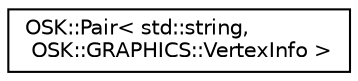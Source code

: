 digraph "Representación gráfica de la clase"
{
 // INTERACTIVE_SVG=YES
 // LATEX_PDF_SIZE
  edge [fontname="Helvetica",fontsize="10",labelfontname="Helvetica",labelfontsize="10"];
  node [fontname="Helvetica",fontsize="10",shape=record];
  rankdir="LR";
  Node0 [label="OSK::Pair\< std::string,\l OSK::GRAPHICS::VertexInfo \>",height=0.2,width=0.4,color="black", fillcolor="white", style="filled",URL="$struct_o_s_k_1_1_pair.html",tooltip=" "];
}
